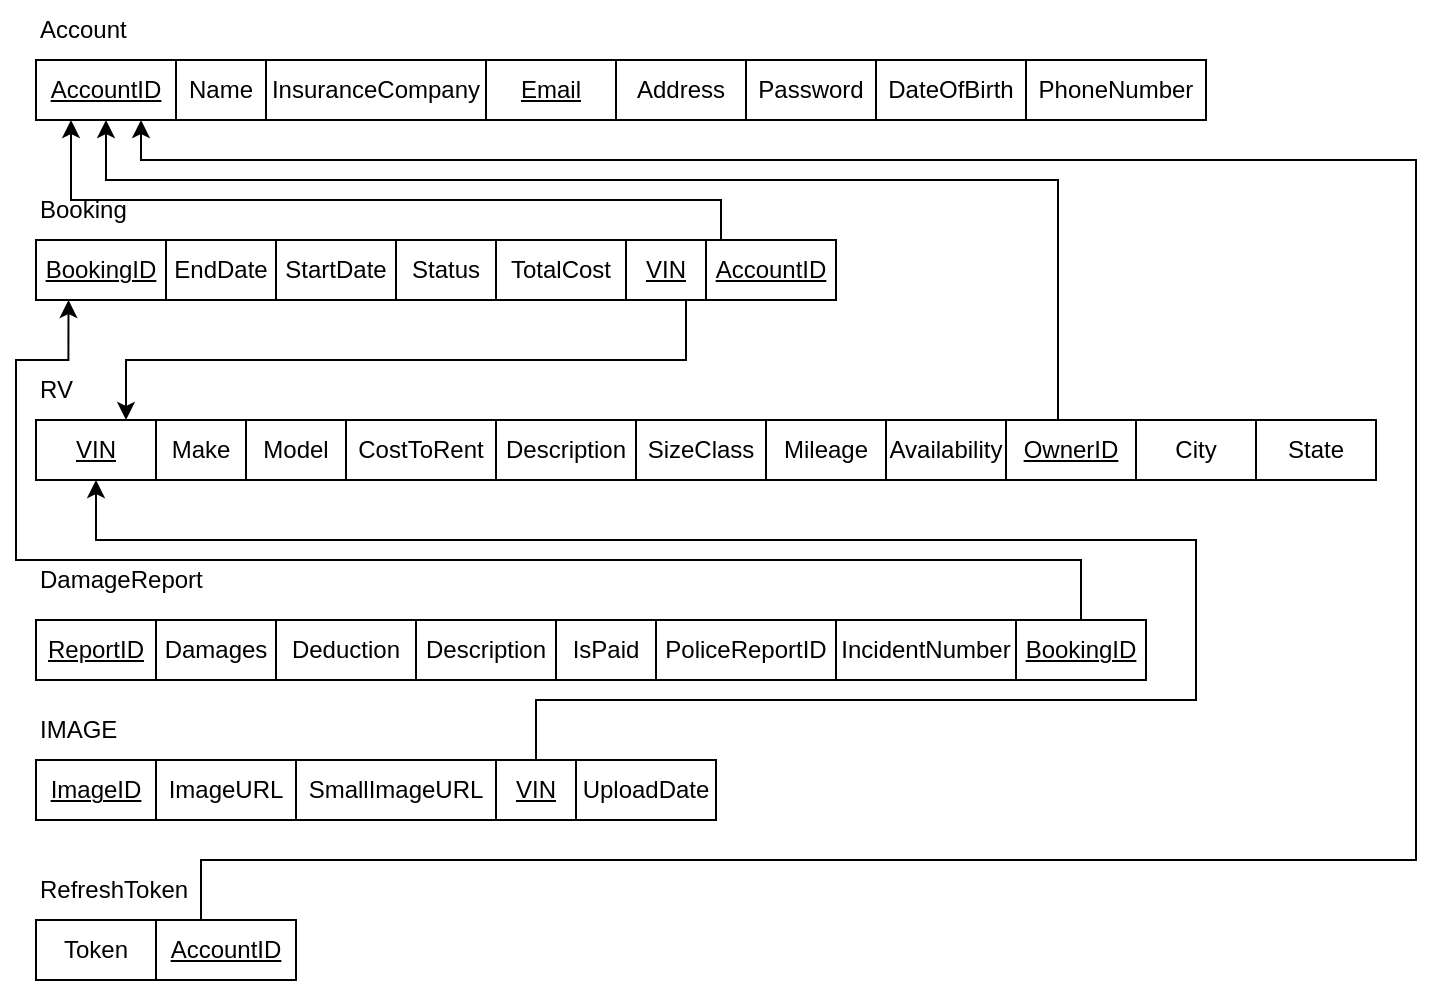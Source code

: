 <mxfile version="27.1.1">
  <diagram id="R2lEEEUBdFMjLlhIrx00" name="Page-1">
    <mxGraphModel dx="1426" dy="743" grid="1" gridSize="10" guides="1" tooltips="1" connect="1" arrows="1" fold="1" page="1" pageScale="1" pageWidth="850" pageHeight="1100" math="0" shadow="0" extFonts="Permanent Marker^https://fonts.googleapis.com/css?family=Permanent+Marker">
      <root>
        <mxCell id="0" />
        <mxCell id="1" parent="0" />
        <mxCell id="UZMCwY883td22Gfu0i2W-1" value="&lt;u&gt;BookingID&lt;/u&gt;" style="rounded=0;whiteSpace=wrap;html=1;" parent="1" vertex="1">
          <mxGeometry x="50" y="150" width="65" height="30" as="geometry" />
        </mxCell>
        <mxCell id="UZMCwY883td22Gfu0i2W-2" value="EndDate" style="rounded=0;whiteSpace=wrap;html=1;" parent="1" vertex="1">
          <mxGeometry x="115" y="150" width="55" height="30" as="geometry" />
        </mxCell>
        <mxCell id="UZMCwY883td22Gfu0i2W-3" value="StartDate" style="rounded=0;whiteSpace=wrap;html=1;" parent="1" vertex="1">
          <mxGeometry x="170" y="150" width="60" height="30" as="geometry" />
        </mxCell>
        <mxCell id="UZMCwY883td22Gfu0i2W-4" value="Status" style="rounded=0;whiteSpace=wrap;html=1;" parent="1" vertex="1">
          <mxGeometry x="230" y="150" width="50" height="30" as="geometry" />
        </mxCell>
        <mxCell id="UZMCwY883td22Gfu0i2W-5" value="TotalCost" style="rounded=0;whiteSpace=wrap;html=1;" parent="1" vertex="1">
          <mxGeometry x="280" y="150" width="65" height="30" as="geometry" />
        </mxCell>
        <mxCell id="0RLxzPHYUDlzfb3HzbFr-2" style="edgeStyle=orthogonalEdgeStyle;rounded=0;orthogonalLoop=1;jettySize=auto;html=1;exitX=0.75;exitY=1;exitDx=0;exitDy=0;entryX=0.75;entryY=0;entryDx=0;entryDy=0;" edge="1" parent="1" source="UZMCwY883td22Gfu0i2W-6" target="UZMCwY883td22Gfu0i2W-10">
          <mxGeometry relative="1" as="geometry" />
        </mxCell>
        <mxCell id="UZMCwY883td22Gfu0i2W-6" value="&lt;u&gt;VIN&lt;/u&gt;" style="rounded=0;whiteSpace=wrap;html=1;" parent="1" vertex="1">
          <mxGeometry x="345" y="150" width="40" height="30" as="geometry" />
        </mxCell>
        <mxCell id="UZMCwY883td22Gfu0i2W-7" value="Booking" style="text;html=1;align=left;verticalAlign=middle;resizable=0;points=[];autosize=1;strokeColor=none;fillColor=none;" parent="1" vertex="1">
          <mxGeometry x="50" y="120" width="70" height="30" as="geometry" />
        </mxCell>
        <mxCell id="UZMCwY883td22Gfu0i2W-8" style="edgeStyle=orthogonalEdgeStyle;rounded=0;orthogonalLoop=1;jettySize=auto;html=1;exitX=0.25;exitY=0;exitDx=0;exitDy=0;entryX=0.5;entryY=1;entryDx=0;entryDy=0;" parent="1" edge="1">
          <mxGeometry relative="1" as="geometry">
            <Array as="points">
              <mxPoint x="392.5" y="150" />
              <mxPoint x="392.5" y="130" />
              <mxPoint x="67.5" y="130" />
            </Array>
            <mxPoint x="383.75" y="150" as="sourcePoint" />
            <mxPoint x="67.5" y="90" as="targetPoint" />
          </mxGeometry>
        </mxCell>
        <mxCell id="UZMCwY883td22Gfu0i2W-9" value="&lt;u&gt;AccountID&lt;/u&gt;" style="rounded=0;whiteSpace=wrap;html=1;" parent="1" vertex="1">
          <mxGeometry x="385" y="150" width="65" height="30" as="geometry" />
        </mxCell>
        <mxCell id="UZMCwY883td22Gfu0i2W-10" value="&lt;u&gt;VIN&lt;/u&gt;" style="rounded=0;whiteSpace=wrap;html=1;" parent="1" vertex="1">
          <mxGeometry x="50" y="240" width="60" height="30" as="geometry" />
        </mxCell>
        <mxCell id="UZMCwY883td22Gfu0i2W-11" value="Make" style="rounded=0;whiteSpace=wrap;html=1;" parent="1" vertex="1">
          <mxGeometry x="110" y="240" width="45" height="30" as="geometry" />
        </mxCell>
        <mxCell id="UZMCwY883td22Gfu0i2W-12" value="Model" style="rounded=0;whiteSpace=wrap;html=1;" parent="1" vertex="1">
          <mxGeometry x="155" y="240" width="50" height="30" as="geometry" />
        </mxCell>
        <mxCell id="UZMCwY883td22Gfu0i2W-13" value="CostToRent" style="rounded=0;whiteSpace=wrap;html=1;" parent="1" vertex="1">
          <mxGeometry x="205" y="240" width="75" height="30" as="geometry" />
        </mxCell>
        <mxCell id="UZMCwY883td22Gfu0i2W-14" value="Description" style="rounded=0;whiteSpace=wrap;html=1;" parent="1" vertex="1">
          <mxGeometry x="280" y="240" width="70" height="30" as="geometry" />
        </mxCell>
        <mxCell id="UZMCwY883td22Gfu0i2W-15" value="SizeClass" style="rounded=0;whiteSpace=wrap;html=1;" parent="1" vertex="1">
          <mxGeometry x="350" y="240" width="65" height="30" as="geometry" />
        </mxCell>
        <mxCell id="UZMCwY883td22Gfu0i2W-16" value="RV" style="text;html=1;align=left;verticalAlign=middle;resizable=0;points=[];autosize=1;strokeColor=none;fillColor=none;" parent="1" vertex="1">
          <mxGeometry x="50" y="210" width="40" height="30" as="geometry" />
        </mxCell>
        <mxCell id="UZMCwY883td22Gfu0i2W-17" value="City" style="rounded=0;whiteSpace=wrap;html=1;" parent="1" vertex="1">
          <mxGeometry x="600" y="240" width="60" height="30" as="geometry" />
        </mxCell>
        <mxCell id="UZMCwY883td22Gfu0i2W-18" value="Mileage&lt;span style=&quot;color: rgba(0, 0, 0, 0); font-family: monospace; font-size: 0px; text-align: start; text-wrap-mode: nowrap;&quot;&gt;%3CmxGraphModel%3E%3Croot%3E%3CmxCell%20id%3D%220%22%2F%3E%3CmxCell%20id%3D%221%22%20parent%3D%220%22%2F%3E%3CmxCell%20id%3D%222%22%20value%3D%22Location%22%20style%3D%22rounded%3D0%3BwhiteSpace%3Dwrap%3Bhtml%3D1%3B%22%20vertex%3D%221%22%20parent%3D%221%22%3E%3CmxGeometry%20x%3D%22420%22%20y%3D%22450%22%20width%3D%2260%22%20height%3D%2230%22%20as%3D%22geometry%22%2F%3E%3C%2FmxCell%3E%3C%2Froot%3E%3C%2FmxGraphModel%3E&lt;/span&gt;" style="rounded=0;whiteSpace=wrap;html=1;" parent="1" vertex="1">
          <mxGeometry x="415" y="240" width="60" height="30" as="geometry" />
        </mxCell>
        <mxCell id="UZMCwY883td22Gfu0i2W-19" value="Availability" style="rounded=0;whiteSpace=wrap;html=1;" parent="1" vertex="1">
          <mxGeometry x="475" y="240" width="60" height="30" as="geometry" />
        </mxCell>
        <mxCell id="UZMCwY883td22Gfu0i2W-20" style="edgeStyle=orthogonalEdgeStyle;rounded=0;orthogonalLoop=1;jettySize=auto;html=1;entryX=0.5;entryY=1;entryDx=0;entryDy=0;" parent="1" target="UZMCwY883td22Gfu0i2W-35" edge="1">
          <mxGeometry relative="1" as="geometry">
            <Array as="points">
              <mxPoint x="561" y="240" />
              <mxPoint x="561" y="120" />
              <mxPoint x="85" y="120" />
            </Array>
            <mxPoint x="563.75" y="240" as="sourcePoint" />
            <mxPoint x="36.25" y="90" as="targetPoint" />
          </mxGeometry>
        </mxCell>
        <mxCell id="UZMCwY883td22Gfu0i2W-21" value="&lt;u&gt;OwnerID&lt;/u&gt;" style="rounded=0;whiteSpace=wrap;html=1;" parent="1" vertex="1">
          <mxGeometry x="535" y="240" width="65" height="30" as="geometry" />
        </mxCell>
        <mxCell id="UZMCwY883td22Gfu0i2W-22" value="&lt;u&gt;ImageID&lt;/u&gt;" style="rounded=0;whiteSpace=wrap;html=1;" parent="1" vertex="1">
          <mxGeometry x="50" y="410" width="60" height="30" as="geometry" />
        </mxCell>
        <mxCell id="UZMCwY883td22Gfu0i2W-23" value="IMAGE" style="text;html=1;align=left;verticalAlign=middle;resizable=0;points=[];autosize=1;strokeColor=none;fillColor=none;" parent="1" vertex="1">
          <mxGeometry x="50" y="380" width="60" height="30" as="geometry" />
        </mxCell>
        <mxCell id="UZMCwY883td22Gfu0i2W-24" value="ImageURL" style="rounded=0;whiteSpace=wrap;html=1;" parent="1" vertex="1">
          <mxGeometry x="110" y="410" width="70" height="30" as="geometry" />
        </mxCell>
        <mxCell id="UZMCwY883td22Gfu0i2W-25" value="SmallImageURL" style="rounded=0;whiteSpace=wrap;html=1;" parent="1" vertex="1">
          <mxGeometry x="180" y="410" width="100" height="30" as="geometry" />
        </mxCell>
        <mxCell id="UZMCwY883td22Gfu0i2W-26" value="UploadDate" style="rounded=0;whiteSpace=wrap;html=1;" parent="1" vertex="1">
          <mxGeometry x="320" y="410" width="70" height="30" as="geometry" />
        </mxCell>
        <mxCell id="UZMCwY883td22Gfu0i2W-27" style="edgeStyle=orthogonalEdgeStyle;rounded=0;orthogonalLoop=1;jettySize=auto;html=1;exitX=0.5;exitY=0;exitDx=0;exitDy=0;entryX=0.5;entryY=1;entryDx=0;entryDy=0;" parent="1" source="UZMCwY883td22Gfu0i2W-28" target="UZMCwY883td22Gfu0i2W-10" edge="1">
          <mxGeometry relative="1" as="geometry">
            <Array as="points">
              <mxPoint x="300" y="380" />
              <mxPoint x="630" y="380" />
              <mxPoint x="630" y="300" />
              <mxPoint x="80" y="300" />
            </Array>
          </mxGeometry>
        </mxCell>
        <mxCell id="UZMCwY883td22Gfu0i2W-28" value="&lt;u&gt;VIN&lt;/u&gt;" style="rounded=0;whiteSpace=wrap;html=1;" parent="1" vertex="1">
          <mxGeometry x="280" y="410" width="40" height="30" as="geometry" />
        </mxCell>
        <mxCell id="UZMCwY883td22Gfu0i2W-29" value="Token" style="rounded=0;whiteSpace=wrap;html=1;" parent="1" vertex="1">
          <mxGeometry x="50" y="490" width="60" height="30" as="geometry" />
        </mxCell>
        <mxCell id="UZMCwY883td22Gfu0i2W-30" value="RefreshToken" style="text;html=1;align=left;verticalAlign=middle;resizable=0;points=[];autosize=1;strokeColor=none;fillColor=none;" parent="1" vertex="1">
          <mxGeometry x="50" y="460" width="100" height="30" as="geometry" />
        </mxCell>
        <mxCell id="UZMCwY883td22Gfu0i2W-31" style="edgeStyle=orthogonalEdgeStyle;rounded=0;orthogonalLoop=1;jettySize=auto;html=1;exitX=0.5;exitY=0;exitDx=0;exitDy=0;entryX=0.75;entryY=1;entryDx=0;entryDy=0;" parent="1" target="UZMCwY883td22Gfu0i2W-35" edge="1">
          <mxGeometry relative="1" as="geometry">
            <Array as="points">
              <mxPoint x="133" y="460" />
              <mxPoint x="740" y="460" />
              <mxPoint x="740" y="110" />
              <mxPoint x="103" y="110" />
            </Array>
            <mxPoint x="132.5" y="490" as="sourcePoint" />
            <mxPoint x="55.0" y="90" as="targetPoint" />
          </mxGeometry>
        </mxCell>
        <mxCell id="UZMCwY883td22Gfu0i2W-32" value="&lt;u&gt;AccountID&lt;/u&gt;" style="rounded=0;whiteSpace=wrap;html=1;" parent="1" vertex="1">
          <mxGeometry x="110" y="490" width="70" height="30" as="geometry" />
        </mxCell>
        <mxCell id="UZMCwY883td22Gfu0i2W-33" value="&lt;u&gt;Email&lt;/u&gt;" style="rounded=0;whiteSpace=wrap;html=1;" parent="1" vertex="1">
          <mxGeometry x="275" y="60" width="65" height="30" as="geometry" />
        </mxCell>
        <mxCell id="UZMCwY883td22Gfu0i2W-35" value="&lt;u&gt;AccountID&lt;/u&gt;" style="rounded=0;whiteSpace=wrap;html=1;" parent="1" vertex="1">
          <mxGeometry x="50" y="60" width="70" height="30" as="geometry" />
        </mxCell>
        <mxCell id="UZMCwY883td22Gfu0i2W-36" value="Name" style="rounded=0;whiteSpace=wrap;html=1;" parent="1" vertex="1">
          <mxGeometry x="120" y="60" width="45" height="30" as="geometry" />
        </mxCell>
        <mxCell id="UZMCwY883td22Gfu0i2W-37" value="InsuranceCompany" style="rounded=0;whiteSpace=wrap;html=1;" parent="1" vertex="1">
          <mxGeometry x="165" y="60" width="110" height="30" as="geometry" />
        </mxCell>
        <mxCell id="UZMCwY883td22Gfu0i2W-38" value="Address" style="rounded=0;whiteSpace=wrap;html=1;" parent="1" vertex="1">
          <mxGeometry x="340" y="60" width="65" height="30" as="geometry" />
        </mxCell>
        <mxCell id="UZMCwY883td22Gfu0i2W-39" value="DateOfBirth" style="rounded=0;whiteSpace=wrap;html=1;" parent="1" vertex="1">
          <mxGeometry x="470" y="60" width="75" height="30" as="geometry" />
        </mxCell>
        <mxCell id="UZMCwY883td22Gfu0i2W-40" value="Account" style="text;html=1;align=left;verticalAlign=middle;resizable=0;points=[];autosize=1;strokeColor=none;fillColor=none;" parent="1" vertex="1">
          <mxGeometry x="50" y="30" width="70" height="30" as="geometry" />
        </mxCell>
        <mxCell id="UZMCwY883td22Gfu0i2W-41" value="PhoneNumber" style="rounded=0;whiteSpace=wrap;html=1;" parent="1" vertex="1">
          <mxGeometry x="545" y="60" width="90" height="30" as="geometry" />
        </mxCell>
        <mxCell id="UZMCwY883td22Gfu0i2W-42" value="Password" style="rounded=0;whiteSpace=wrap;html=1;" parent="1" vertex="1">
          <mxGeometry x="405" y="60" width="65" height="30" as="geometry" />
        </mxCell>
        <mxCell id="UZMCwY883td22Gfu0i2W-43" value="" style="group" parent="1" connectable="0" vertex="1">
          <mxGeometry x="50" y="290" width="500" height="80" as="geometry" />
        </mxCell>
        <mxCell id="UZMCwY883td22Gfu0i2W-44" value="DamageReport" style="text;html=1;align=left;verticalAlign=middle;resizable=0;points=[];autosize=1;strokeColor=none;fillColor=none;" parent="UZMCwY883td22Gfu0i2W-43" vertex="1">
          <mxGeometry y="15" width="100" height="30" as="geometry" />
        </mxCell>
        <mxCell id="UZMCwY883td22Gfu0i2W-45" value="&lt;u&gt;ReportID&lt;/u&gt;" style="rounded=0;whiteSpace=wrap;html=1;" parent="UZMCwY883td22Gfu0i2W-43" vertex="1">
          <mxGeometry y="50" width="60" height="30" as="geometry" />
        </mxCell>
        <mxCell id="UZMCwY883td22Gfu0i2W-46" value="Damages" style="rounded=0;whiteSpace=wrap;html=1;" parent="UZMCwY883td22Gfu0i2W-43" vertex="1">
          <mxGeometry x="60" y="50" width="60" height="30" as="geometry" />
        </mxCell>
        <mxCell id="UZMCwY883td22Gfu0i2W-47" value="Deduction" style="rounded=0;whiteSpace=wrap;html=1;" parent="UZMCwY883td22Gfu0i2W-43" vertex="1">
          <mxGeometry x="120" y="50" width="70" height="30" as="geometry" />
        </mxCell>
        <mxCell id="UZMCwY883td22Gfu0i2W-48" value="Description" style="rounded=0;whiteSpace=wrap;html=1;" parent="UZMCwY883td22Gfu0i2W-43" vertex="1">
          <mxGeometry x="190" y="50" width="70" height="30" as="geometry" />
        </mxCell>
        <mxCell id="UZMCwY883td22Gfu0i2W-49" value="PoliceReportID" style="rounded=0;whiteSpace=wrap;html=1;" parent="UZMCwY883td22Gfu0i2W-43" vertex="1">
          <mxGeometry x="310" y="50" width="90" height="30" as="geometry" />
        </mxCell>
        <mxCell id="UZMCwY883td22Gfu0i2W-50" value="IncidentNumber" style="rounded=0;whiteSpace=wrap;html=1;" parent="UZMCwY883td22Gfu0i2W-43" vertex="1">
          <mxGeometry x="400" y="50" width="90" height="30" as="geometry" />
        </mxCell>
        <mxCell id="UZMCwY883td22Gfu0i2W-51" value="&lt;u&gt;BookingID&lt;/u&gt;" style="rounded=0;whiteSpace=wrap;html=1;" parent="UZMCwY883td22Gfu0i2W-43" vertex="1">
          <mxGeometry x="490" y="50" width="65" height="30" as="geometry" />
        </mxCell>
        <mxCell id="UZMCwY883td22Gfu0i2W-56" value="IsPaid" style="rounded=0;whiteSpace=wrap;html=1;" parent="UZMCwY883td22Gfu0i2W-43" vertex="1">
          <mxGeometry x="260" y="50" width="50" height="30" as="geometry" />
        </mxCell>
        <mxCell id="UZMCwY883td22Gfu0i2W-54" style="edgeStyle=orthogonalEdgeStyle;rounded=0;orthogonalLoop=1;jettySize=auto;html=1;exitX=0.5;exitY=0;exitDx=0;exitDy=0;entryX=0.25;entryY=1;entryDx=0;entryDy=0;" parent="1" source="UZMCwY883td22Gfu0i2W-51" target="UZMCwY883td22Gfu0i2W-1" edge="1">
          <mxGeometry relative="1" as="geometry">
            <Array as="points">
              <mxPoint x="573" y="310" />
              <mxPoint x="40" y="310" />
              <mxPoint x="40" y="210" />
              <mxPoint x="66" y="210" />
            </Array>
          </mxGeometry>
        </mxCell>
        <mxCell id="UZMCwY883td22Gfu0i2W-55" value="State" style="rounded=0;whiteSpace=wrap;html=1;" parent="1" vertex="1">
          <mxGeometry x="660" y="240" width="60" height="30" as="geometry" />
        </mxCell>
      </root>
    </mxGraphModel>
  </diagram>
</mxfile>
